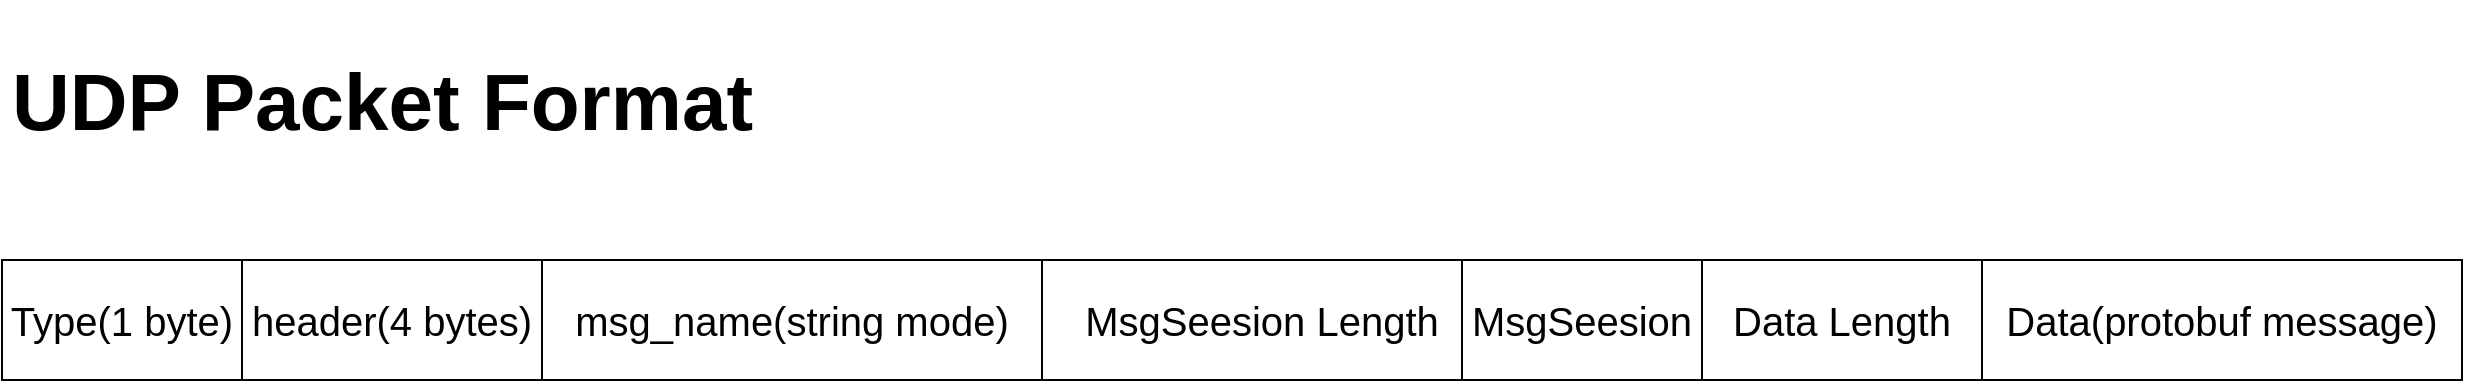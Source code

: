 <mxfile version="20.2.3" type="device"><diagram id="l4qmdyqY4i5_f5bAWj-j" name="第 1 页"><mxGraphModel dx="1234" dy="793" grid="1" gridSize="10" guides="1" tooltips="1" connect="1" arrows="1" fold="1" page="1" pageScale="1" pageWidth="1169" pageHeight="827" math="0" shadow="0"><root><mxCell id="0"/><mxCell id="1" parent="0"/><mxCell id="syj8Elygh1fAmo2X3ocI-29" value="" style="verticalLabelPosition=bottom;verticalAlign=top;html=1;shape=mxgraph.basic.rect;fillColor2=none;strokeWidth=1;size=20;indent=5;" vertex="1" parent="1"><mxGeometry y="460" width="1230" height="60" as="geometry"/></mxCell><mxCell id="syj8Elygh1fAmo2X3ocI-32" value="" style="shape=partialRectangle;whiteSpace=wrap;html=1;top=0;bottom=0;fillColor=none;" vertex="1" parent="1"><mxGeometry x="120" y="460" width="150" height="60" as="geometry"/></mxCell><mxCell id="syj8Elygh1fAmo2X3ocI-33" value="&lt;font style=&quot;font-size: 20px;&quot;&gt;Type(1 byte)&lt;/font&gt;" style="text;html=1;strokeColor=none;fillColor=none;align=center;verticalAlign=middle;whiteSpace=wrap;rounded=0;" vertex="1" parent="1"><mxGeometry y="460" width="120" height="60" as="geometry"/></mxCell><mxCell id="syj8Elygh1fAmo2X3ocI-34" value="&lt;font style=&quot;font-size: 20px;&quot;&gt;header(4 bytes)&lt;/font&gt;" style="text;html=1;strokeColor=none;fillColor=none;align=center;verticalAlign=middle;whiteSpace=wrap;rounded=0;container=0;" vertex="1" parent="1"><mxGeometry x="120" y="460" width="150" height="60" as="geometry"/></mxCell><mxCell id="syj8Elygh1fAmo2X3ocI-35" value="" style="shape=partialRectangle;whiteSpace=wrap;html=1;top=0;bottom=0;fillColor=none;fontSize=20;" vertex="1" parent="1"><mxGeometry x="270" y="460" width="250" height="60" as="geometry"/></mxCell><mxCell id="syj8Elygh1fAmo2X3ocI-36" value="msg_name(string mode)" style="text;html=1;strokeColor=none;fillColor=none;align=center;verticalAlign=middle;whiteSpace=wrap;rounded=0;fontSize=20;" vertex="1" parent="1"><mxGeometry x="270" y="460" width="250" height="60" as="geometry"/></mxCell><mxCell id="syj8Elygh1fAmo2X3ocI-37" value="" style="shape=partialRectangle;whiteSpace=wrap;html=1;top=0;bottom=0;fillColor=none;fontSize=20;" vertex="1" parent="1"><mxGeometry x="730" y="460" width="120" height="60" as="geometry"/></mxCell><mxCell id="syj8Elygh1fAmo2X3ocI-38" value="MsgSeesion Length" style="text;html=1;strokeColor=none;fillColor=none;align=center;verticalAlign=middle;whiteSpace=wrap;rounded=0;fontSize=20;" vertex="1" parent="1"><mxGeometry x="530" y="460" width="200" height="60" as="geometry"/></mxCell><mxCell id="syj8Elygh1fAmo2X3ocI-39" value="MsgSeesion" style="text;html=1;strokeColor=none;fillColor=none;align=center;verticalAlign=middle;whiteSpace=wrap;rounded=0;fontSize=20;" vertex="1" parent="1"><mxGeometry x="730" y="460" width="120" height="60" as="geometry"/></mxCell><mxCell id="syj8Elygh1fAmo2X3ocI-40" value="" style="shape=partialRectangle;whiteSpace=wrap;html=1;top=0;bottom=0;fillColor=none;fontSize=20;" vertex="1" parent="1"><mxGeometry x="990" y="460" width="240" height="60" as="geometry"/></mxCell><mxCell id="syj8Elygh1fAmo2X3ocI-42" value="Data Length" style="text;html=1;strokeColor=none;fillColor=none;align=center;verticalAlign=middle;whiteSpace=wrap;rounded=0;fontSize=20;" vertex="1" parent="1"><mxGeometry x="850" y="460" width="140" height="60" as="geometry"/></mxCell><mxCell id="syj8Elygh1fAmo2X3ocI-43" value="Data(protobuf message)" style="text;html=1;strokeColor=none;fillColor=none;align=center;verticalAlign=middle;whiteSpace=wrap;rounded=0;fontSize=20;" vertex="1" parent="1"><mxGeometry x="990" y="460" width="240" height="60" as="geometry"/></mxCell><mxCell id="syj8Elygh1fAmo2X3ocI-44" value="&lt;h1&gt;UDP Packet Format&lt;/h1&gt;" style="text;html=1;strokeColor=none;fillColor=none;spacing=5;spacingTop=-20;whiteSpace=wrap;overflow=hidden;rounded=0;fontSize=20;" vertex="1" parent="1"><mxGeometry y="340" width="600" height="120" as="geometry"/></mxCell></root></mxGraphModel></diagram></mxfile>